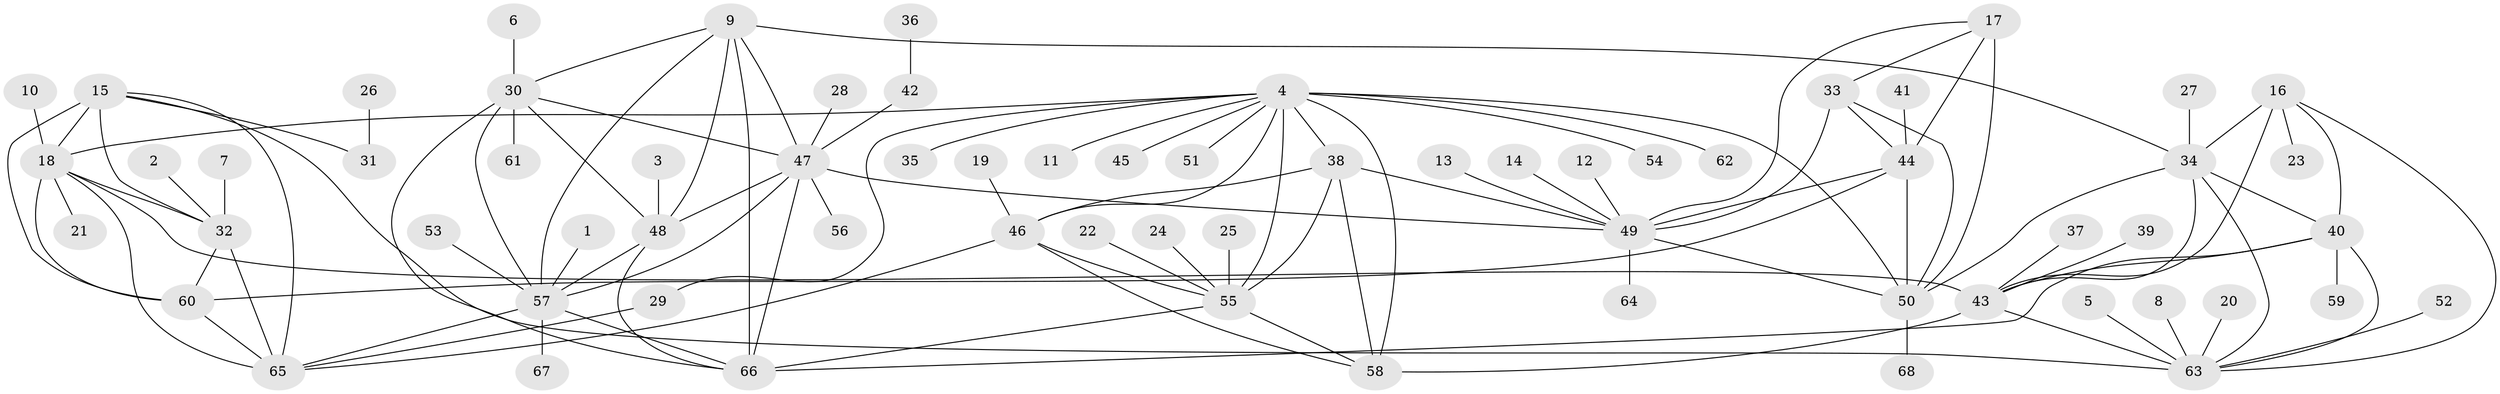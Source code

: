 // original degree distribution, {10: 0.030534351145038167, 8: 0.08396946564885496, 11: 0.030534351145038167, 7: 0.030534351145038167, 9: 0.030534351145038167, 5: 0.007633587786259542, 13: 0.007633587786259542, 6: 0.007633587786259542, 1: 0.6564885496183206, 2: 0.08396946564885496, 3: 0.015267175572519083, 4: 0.015267175572519083}
// Generated by graph-tools (version 1.1) at 2025/26/03/09/25 03:26:46]
// undirected, 68 vertices, 112 edges
graph export_dot {
graph [start="1"]
  node [color=gray90,style=filled];
  1;
  2;
  3;
  4;
  5;
  6;
  7;
  8;
  9;
  10;
  11;
  12;
  13;
  14;
  15;
  16;
  17;
  18;
  19;
  20;
  21;
  22;
  23;
  24;
  25;
  26;
  27;
  28;
  29;
  30;
  31;
  32;
  33;
  34;
  35;
  36;
  37;
  38;
  39;
  40;
  41;
  42;
  43;
  44;
  45;
  46;
  47;
  48;
  49;
  50;
  51;
  52;
  53;
  54;
  55;
  56;
  57;
  58;
  59;
  60;
  61;
  62;
  63;
  64;
  65;
  66;
  67;
  68;
  1 -- 57 [weight=1.0];
  2 -- 32 [weight=1.0];
  3 -- 48 [weight=1.0];
  4 -- 11 [weight=1.0];
  4 -- 18 [weight=1.0];
  4 -- 29 [weight=1.0];
  4 -- 35 [weight=1.0];
  4 -- 38 [weight=2.0];
  4 -- 45 [weight=1.0];
  4 -- 46 [weight=2.0];
  4 -- 50 [weight=1.0];
  4 -- 51 [weight=1.0];
  4 -- 54 [weight=1.0];
  4 -- 55 [weight=2.0];
  4 -- 58 [weight=2.0];
  4 -- 62 [weight=1.0];
  5 -- 63 [weight=1.0];
  6 -- 30 [weight=1.0];
  7 -- 32 [weight=1.0];
  8 -- 63 [weight=1.0];
  9 -- 30 [weight=1.0];
  9 -- 34 [weight=1.0];
  9 -- 47 [weight=1.0];
  9 -- 48 [weight=1.0];
  9 -- 57 [weight=1.0];
  9 -- 66 [weight=1.0];
  10 -- 18 [weight=1.0];
  12 -- 49 [weight=1.0];
  13 -- 49 [weight=1.0];
  14 -- 49 [weight=1.0];
  15 -- 18 [weight=2.0];
  15 -- 31 [weight=1.0];
  15 -- 32 [weight=2.0];
  15 -- 60 [weight=2.0];
  15 -- 63 [weight=1.0];
  15 -- 65 [weight=2.0];
  16 -- 23 [weight=1.0];
  16 -- 34 [weight=1.0];
  16 -- 40 [weight=1.0];
  16 -- 43 [weight=2.0];
  16 -- 63 [weight=1.0];
  17 -- 33 [weight=1.0];
  17 -- 44 [weight=2.0];
  17 -- 49 [weight=1.0];
  17 -- 50 [weight=1.0];
  18 -- 21 [weight=1.0];
  18 -- 32 [weight=1.0];
  18 -- 43 [weight=1.0];
  18 -- 60 [weight=1.0];
  18 -- 65 [weight=1.0];
  19 -- 46 [weight=1.0];
  20 -- 63 [weight=1.0];
  22 -- 55 [weight=1.0];
  24 -- 55 [weight=1.0];
  25 -- 55 [weight=1.0];
  26 -- 31 [weight=1.0];
  27 -- 34 [weight=1.0];
  28 -- 47 [weight=1.0];
  29 -- 65 [weight=1.0];
  30 -- 47 [weight=1.0];
  30 -- 48 [weight=1.0];
  30 -- 57 [weight=1.0];
  30 -- 61 [weight=1.0];
  30 -- 66 [weight=1.0];
  32 -- 60 [weight=1.0];
  32 -- 65 [weight=1.0];
  33 -- 44 [weight=2.0];
  33 -- 49 [weight=1.0];
  33 -- 50 [weight=1.0];
  34 -- 40 [weight=1.0];
  34 -- 43 [weight=2.0];
  34 -- 50 [weight=1.0];
  34 -- 63 [weight=1.0];
  36 -- 42 [weight=1.0];
  37 -- 43 [weight=1.0];
  38 -- 46 [weight=1.0];
  38 -- 49 [weight=1.0];
  38 -- 55 [weight=1.0];
  38 -- 58 [weight=1.0];
  39 -- 43 [weight=1.0];
  40 -- 43 [weight=2.0];
  40 -- 59 [weight=1.0];
  40 -- 63 [weight=1.0];
  40 -- 66 [weight=1.0];
  41 -- 44 [weight=1.0];
  42 -- 47 [weight=1.0];
  43 -- 58 [weight=1.0];
  43 -- 63 [weight=2.0];
  44 -- 49 [weight=2.0];
  44 -- 50 [weight=2.0];
  44 -- 60 [weight=1.0];
  46 -- 55 [weight=1.0];
  46 -- 58 [weight=1.0];
  46 -- 65 [weight=1.0];
  47 -- 48 [weight=1.0];
  47 -- 49 [weight=1.0];
  47 -- 56 [weight=1.0];
  47 -- 57 [weight=1.0];
  47 -- 66 [weight=1.0];
  48 -- 57 [weight=1.0];
  48 -- 66 [weight=1.0];
  49 -- 50 [weight=1.0];
  49 -- 64 [weight=1.0];
  50 -- 68 [weight=1.0];
  52 -- 63 [weight=1.0];
  53 -- 57 [weight=1.0];
  55 -- 58 [weight=1.0];
  55 -- 66 [weight=1.0];
  57 -- 65 [weight=1.0];
  57 -- 66 [weight=1.0];
  57 -- 67 [weight=1.0];
  60 -- 65 [weight=1.0];
}
